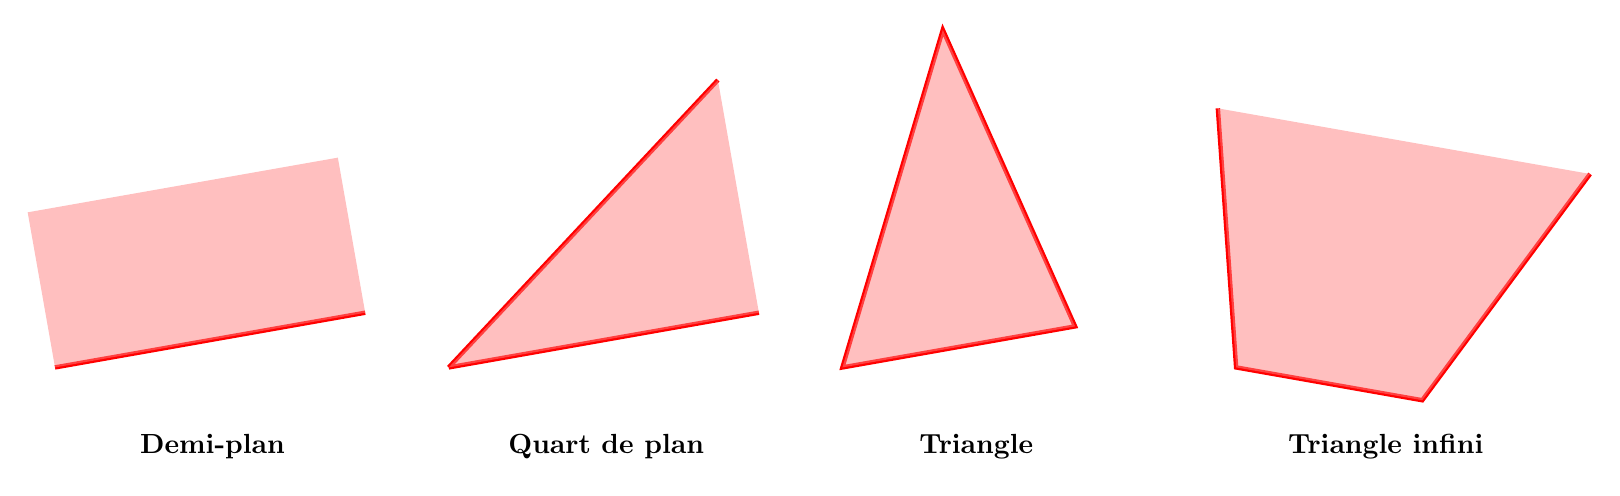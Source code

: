 \begin{tikzpicture}


\begin{scope}
\begin{scope}[rotate=10]
\draw[red,ultra thick] (0,0) -- (4,0);
\fill[red!50,opacity=0.5] (0,0) rectangle (4,2);
\end{scope}
\node at (2,-1) {\bf Demi-plan};
\end{scope}

\begin{scope}[xshift=5cm]
\begin{scope}[rotate=10]
\draw[red,ultra thick] (0,0) -- (4,0);
\draw[red,ultra thick] (0,0) -- (4,3);
\fill[red!50,opacity=0.5] (0,0) -- (4,0) -- (4,3) -- cycle;
\end{scope}
\node at (2,-1) {\bf Quart de plan};
\end{scope}

\begin{scope}[xshift=10cm]
\begin{scope}[rotate=10]
\draw[red,ultra thick] (0,0) -- (3,0) -- (2,4) -- cycle;
\fill[red!50,opacity=0.5] (0,0) -- (3,0) -- (2,4) -- cycle;
\end{scope}
\node at (1.7,-1) {\bf Triangle};
\end{scope}

\begin{scope}[xshift=15cm]
\begin{scope}[rotate=-10,scale=0.8]
\draw[red,ultra thick] (-1,4) -- (0,0) -- (3,0) -- (5,4);
\fill[red!50,opacity=0.5] (-1,4) -- (0,0) -- (3,0) -- (5,4)--cycle;
\end{scope}
\node at (1.9,-1) {\bf Triangle infini};
\end{scope}

\end{tikzpicture}